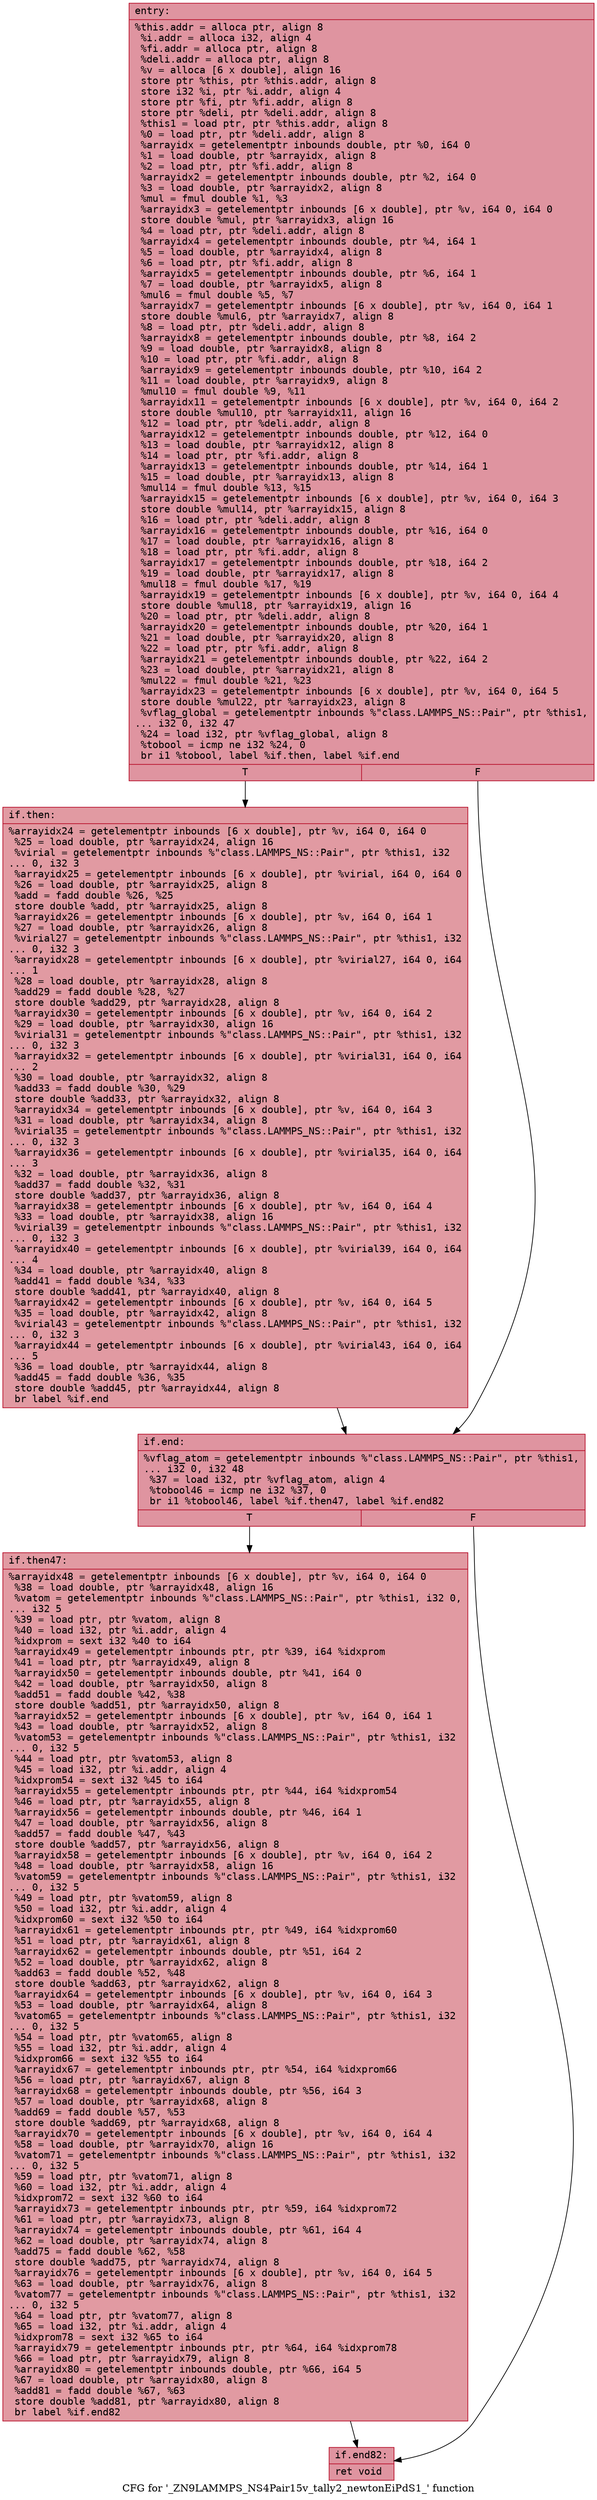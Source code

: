 digraph "CFG for '_ZN9LAMMPS_NS4Pair15v_tally2_newtonEiPdS1_' function" {
	label="CFG for '_ZN9LAMMPS_NS4Pair15v_tally2_newtonEiPdS1_' function";

	Node0x55f573353770 [shape=record,color="#b70d28ff", style=filled, fillcolor="#b70d2870" fontname="Courier",label="{entry:\l|  %this.addr = alloca ptr, align 8\l  %i.addr = alloca i32, align 4\l  %fi.addr = alloca ptr, align 8\l  %deli.addr = alloca ptr, align 8\l  %v = alloca [6 x double], align 16\l  store ptr %this, ptr %this.addr, align 8\l  store i32 %i, ptr %i.addr, align 4\l  store ptr %fi, ptr %fi.addr, align 8\l  store ptr %deli, ptr %deli.addr, align 8\l  %this1 = load ptr, ptr %this.addr, align 8\l  %0 = load ptr, ptr %deli.addr, align 8\l  %arrayidx = getelementptr inbounds double, ptr %0, i64 0\l  %1 = load double, ptr %arrayidx, align 8\l  %2 = load ptr, ptr %fi.addr, align 8\l  %arrayidx2 = getelementptr inbounds double, ptr %2, i64 0\l  %3 = load double, ptr %arrayidx2, align 8\l  %mul = fmul double %1, %3\l  %arrayidx3 = getelementptr inbounds [6 x double], ptr %v, i64 0, i64 0\l  store double %mul, ptr %arrayidx3, align 16\l  %4 = load ptr, ptr %deli.addr, align 8\l  %arrayidx4 = getelementptr inbounds double, ptr %4, i64 1\l  %5 = load double, ptr %arrayidx4, align 8\l  %6 = load ptr, ptr %fi.addr, align 8\l  %arrayidx5 = getelementptr inbounds double, ptr %6, i64 1\l  %7 = load double, ptr %arrayidx5, align 8\l  %mul6 = fmul double %5, %7\l  %arrayidx7 = getelementptr inbounds [6 x double], ptr %v, i64 0, i64 1\l  store double %mul6, ptr %arrayidx7, align 8\l  %8 = load ptr, ptr %deli.addr, align 8\l  %arrayidx8 = getelementptr inbounds double, ptr %8, i64 2\l  %9 = load double, ptr %arrayidx8, align 8\l  %10 = load ptr, ptr %fi.addr, align 8\l  %arrayidx9 = getelementptr inbounds double, ptr %10, i64 2\l  %11 = load double, ptr %arrayidx9, align 8\l  %mul10 = fmul double %9, %11\l  %arrayidx11 = getelementptr inbounds [6 x double], ptr %v, i64 0, i64 2\l  store double %mul10, ptr %arrayidx11, align 16\l  %12 = load ptr, ptr %deli.addr, align 8\l  %arrayidx12 = getelementptr inbounds double, ptr %12, i64 0\l  %13 = load double, ptr %arrayidx12, align 8\l  %14 = load ptr, ptr %fi.addr, align 8\l  %arrayidx13 = getelementptr inbounds double, ptr %14, i64 1\l  %15 = load double, ptr %arrayidx13, align 8\l  %mul14 = fmul double %13, %15\l  %arrayidx15 = getelementptr inbounds [6 x double], ptr %v, i64 0, i64 3\l  store double %mul14, ptr %arrayidx15, align 8\l  %16 = load ptr, ptr %deli.addr, align 8\l  %arrayidx16 = getelementptr inbounds double, ptr %16, i64 0\l  %17 = load double, ptr %arrayidx16, align 8\l  %18 = load ptr, ptr %fi.addr, align 8\l  %arrayidx17 = getelementptr inbounds double, ptr %18, i64 2\l  %19 = load double, ptr %arrayidx17, align 8\l  %mul18 = fmul double %17, %19\l  %arrayidx19 = getelementptr inbounds [6 x double], ptr %v, i64 0, i64 4\l  store double %mul18, ptr %arrayidx19, align 16\l  %20 = load ptr, ptr %deli.addr, align 8\l  %arrayidx20 = getelementptr inbounds double, ptr %20, i64 1\l  %21 = load double, ptr %arrayidx20, align 8\l  %22 = load ptr, ptr %fi.addr, align 8\l  %arrayidx21 = getelementptr inbounds double, ptr %22, i64 2\l  %23 = load double, ptr %arrayidx21, align 8\l  %mul22 = fmul double %21, %23\l  %arrayidx23 = getelementptr inbounds [6 x double], ptr %v, i64 0, i64 5\l  store double %mul22, ptr %arrayidx23, align 8\l  %vflag_global = getelementptr inbounds %\"class.LAMMPS_NS::Pair\", ptr %this1,\l... i32 0, i32 47\l  %24 = load i32, ptr %vflag_global, align 8\l  %tobool = icmp ne i32 %24, 0\l  br i1 %tobool, label %if.then, label %if.end\l|{<s0>T|<s1>F}}"];
	Node0x55f573353770:s0 -> Node0x55f573360dc0[tooltip="entry -> if.then\nProbability 62.50%" ];
	Node0x55f573353770:s1 -> Node0x55f573360e30[tooltip="entry -> if.end\nProbability 37.50%" ];
	Node0x55f573360dc0 [shape=record,color="#b70d28ff", style=filled, fillcolor="#bb1b2c70" fontname="Courier",label="{if.then:\l|  %arrayidx24 = getelementptr inbounds [6 x double], ptr %v, i64 0, i64 0\l  %25 = load double, ptr %arrayidx24, align 16\l  %virial = getelementptr inbounds %\"class.LAMMPS_NS::Pair\", ptr %this1, i32\l... 0, i32 3\l  %arrayidx25 = getelementptr inbounds [6 x double], ptr %virial, i64 0, i64 0\l  %26 = load double, ptr %arrayidx25, align 8\l  %add = fadd double %26, %25\l  store double %add, ptr %arrayidx25, align 8\l  %arrayidx26 = getelementptr inbounds [6 x double], ptr %v, i64 0, i64 1\l  %27 = load double, ptr %arrayidx26, align 8\l  %virial27 = getelementptr inbounds %\"class.LAMMPS_NS::Pair\", ptr %this1, i32\l... 0, i32 3\l  %arrayidx28 = getelementptr inbounds [6 x double], ptr %virial27, i64 0, i64\l... 1\l  %28 = load double, ptr %arrayidx28, align 8\l  %add29 = fadd double %28, %27\l  store double %add29, ptr %arrayidx28, align 8\l  %arrayidx30 = getelementptr inbounds [6 x double], ptr %v, i64 0, i64 2\l  %29 = load double, ptr %arrayidx30, align 16\l  %virial31 = getelementptr inbounds %\"class.LAMMPS_NS::Pair\", ptr %this1, i32\l... 0, i32 3\l  %arrayidx32 = getelementptr inbounds [6 x double], ptr %virial31, i64 0, i64\l... 2\l  %30 = load double, ptr %arrayidx32, align 8\l  %add33 = fadd double %30, %29\l  store double %add33, ptr %arrayidx32, align 8\l  %arrayidx34 = getelementptr inbounds [6 x double], ptr %v, i64 0, i64 3\l  %31 = load double, ptr %arrayidx34, align 8\l  %virial35 = getelementptr inbounds %\"class.LAMMPS_NS::Pair\", ptr %this1, i32\l... 0, i32 3\l  %arrayidx36 = getelementptr inbounds [6 x double], ptr %virial35, i64 0, i64\l... 3\l  %32 = load double, ptr %arrayidx36, align 8\l  %add37 = fadd double %32, %31\l  store double %add37, ptr %arrayidx36, align 8\l  %arrayidx38 = getelementptr inbounds [6 x double], ptr %v, i64 0, i64 4\l  %33 = load double, ptr %arrayidx38, align 16\l  %virial39 = getelementptr inbounds %\"class.LAMMPS_NS::Pair\", ptr %this1, i32\l... 0, i32 3\l  %arrayidx40 = getelementptr inbounds [6 x double], ptr %virial39, i64 0, i64\l... 4\l  %34 = load double, ptr %arrayidx40, align 8\l  %add41 = fadd double %34, %33\l  store double %add41, ptr %arrayidx40, align 8\l  %arrayidx42 = getelementptr inbounds [6 x double], ptr %v, i64 0, i64 5\l  %35 = load double, ptr %arrayidx42, align 8\l  %virial43 = getelementptr inbounds %\"class.LAMMPS_NS::Pair\", ptr %this1, i32\l... 0, i32 3\l  %arrayidx44 = getelementptr inbounds [6 x double], ptr %virial43, i64 0, i64\l... 5\l  %36 = load double, ptr %arrayidx44, align 8\l  %add45 = fadd double %36, %35\l  store double %add45, ptr %arrayidx44, align 8\l  br label %if.end\l}"];
	Node0x55f573360dc0 -> Node0x55f573360e30[tooltip="if.then -> if.end\nProbability 100.00%" ];
	Node0x55f573360e30 [shape=record,color="#b70d28ff", style=filled, fillcolor="#b70d2870" fontname="Courier",label="{if.end:\l|  %vflag_atom = getelementptr inbounds %\"class.LAMMPS_NS::Pair\", ptr %this1,\l... i32 0, i32 48\l  %37 = load i32, ptr %vflag_atom, align 4\l  %tobool46 = icmp ne i32 %37, 0\l  br i1 %tobool46, label %if.then47, label %if.end82\l|{<s0>T|<s1>F}}"];
	Node0x55f573360e30:s0 -> Node0x55f5733633a0[tooltip="if.end -> if.then47\nProbability 62.50%" ];
	Node0x55f573360e30:s1 -> Node0x55f573363420[tooltip="if.end -> if.end82\nProbability 37.50%" ];
	Node0x55f5733633a0 [shape=record,color="#b70d28ff", style=filled, fillcolor="#bb1b2c70" fontname="Courier",label="{if.then47:\l|  %arrayidx48 = getelementptr inbounds [6 x double], ptr %v, i64 0, i64 0\l  %38 = load double, ptr %arrayidx48, align 16\l  %vatom = getelementptr inbounds %\"class.LAMMPS_NS::Pair\", ptr %this1, i32 0,\l... i32 5\l  %39 = load ptr, ptr %vatom, align 8\l  %40 = load i32, ptr %i.addr, align 4\l  %idxprom = sext i32 %40 to i64\l  %arrayidx49 = getelementptr inbounds ptr, ptr %39, i64 %idxprom\l  %41 = load ptr, ptr %arrayidx49, align 8\l  %arrayidx50 = getelementptr inbounds double, ptr %41, i64 0\l  %42 = load double, ptr %arrayidx50, align 8\l  %add51 = fadd double %42, %38\l  store double %add51, ptr %arrayidx50, align 8\l  %arrayidx52 = getelementptr inbounds [6 x double], ptr %v, i64 0, i64 1\l  %43 = load double, ptr %arrayidx52, align 8\l  %vatom53 = getelementptr inbounds %\"class.LAMMPS_NS::Pair\", ptr %this1, i32\l... 0, i32 5\l  %44 = load ptr, ptr %vatom53, align 8\l  %45 = load i32, ptr %i.addr, align 4\l  %idxprom54 = sext i32 %45 to i64\l  %arrayidx55 = getelementptr inbounds ptr, ptr %44, i64 %idxprom54\l  %46 = load ptr, ptr %arrayidx55, align 8\l  %arrayidx56 = getelementptr inbounds double, ptr %46, i64 1\l  %47 = load double, ptr %arrayidx56, align 8\l  %add57 = fadd double %47, %43\l  store double %add57, ptr %arrayidx56, align 8\l  %arrayidx58 = getelementptr inbounds [6 x double], ptr %v, i64 0, i64 2\l  %48 = load double, ptr %arrayidx58, align 16\l  %vatom59 = getelementptr inbounds %\"class.LAMMPS_NS::Pair\", ptr %this1, i32\l... 0, i32 5\l  %49 = load ptr, ptr %vatom59, align 8\l  %50 = load i32, ptr %i.addr, align 4\l  %idxprom60 = sext i32 %50 to i64\l  %arrayidx61 = getelementptr inbounds ptr, ptr %49, i64 %idxprom60\l  %51 = load ptr, ptr %arrayidx61, align 8\l  %arrayidx62 = getelementptr inbounds double, ptr %51, i64 2\l  %52 = load double, ptr %arrayidx62, align 8\l  %add63 = fadd double %52, %48\l  store double %add63, ptr %arrayidx62, align 8\l  %arrayidx64 = getelementptr inbounds [6 x double], ptr %v, i64 0, i64 3\l  %53 = load double, ptr %arrayidx64, align 8\l  %vatom65 = getelementptr inbounds %\"class.LAMMPS_NS::Pair\", ptr %this1, i32\l... 0, i32 5\l  %54 = load ptr, ptr %vatom65, align 8\l  %55 = load i32, ptr %i.addr, align 4\l  %idxprom66 = sext i32 %55 to i64\l  %arrayidx67 = getelementptr inbounds ptr, ptr %54, i64 %idxprom66\l  %56 = load ptr, ptr %arrayidx67, align 8\l  %arrayidx68 = getelementptr inbounds double, ptr %56, i64 3\l  %57 = load double, ptr %arrayidx68, align 8\l  %add69 = fadd double %57, %53\l  store double %add69, ptr %arrayidx68, align 8\l  %arrayidx70 = getelementptr inbounds [6 x double], ptr %v, i64 0, i64 4\l  %58 = load double, ptr %arrayidx70, align 16\l  %vatom71 = getelementptr inbounds %\"class.LAMMPS_NS::Pair\", ptr %this1, i32\l... 0, i32 5\l  %59 = load ptr, ptr %vatom71, align 8\l  %60 = load i32, ptr %i.addr, align 4\l  %idxprom72 = sext i32 %60 to i64\l  %arrayidx73 = getelementptr inbounds ptr, ptr %59, i64 %idxprom72\l  %61 = load ptr, ptr %arrayidx73, align 8\l  %arrayidx74 = getelementptr inbounds double, ptr %61, i64 4\l  %62 = load double, ptr %arrayidx74, align 8\l  %add75 = fadd double %62, %58\l  store double %add75, ptr %arrayidx74, align 8\l  %arrayidx76 = getelementptr inbounds [6 x double], ptr %v, i64 0, i64 5\l  %63 = load double, ptr %arrayidx76, align 8\l  %vatom77 = getelementptr inbounds %\"class.LAMMPS_NS::Pair\", ptr %this1, i32\l... 0, i32 5\l  %64 = load ptr, ptr %vatom77, align 8\l  %65 = load i32, ptr %i.addr, align 4\l  %idxprom78 = sext i32 %65 to i64\l  %arrayidx79 = getelementptr inbounds ptr, ptr %64, i64 %idxprom78\l  %66 = load ptr, ptr %arrayidx79, align 8\l  %arrayidx80 = getelementptr inbounds double, ptr %66, i64 5\l  %67 = load double, ptr %arrayidx80, align 8\l  %add81 = fadd double %67, %63\l  store double %add81, ptr %arrayidx80, align 8\l  br label %if.end82\l}"];
	Node0x55f5733633a0 -> Node0x55f573363420[tooltip="if.then47 -> if.end82\nProbability 100.00%" ];
	Node0x55f573363420 [shape=record,color="#b70d28ff", style=filled, fillcolor="#b70d2870" fontname="Courier",label="{if.end82:\l|  ret void\l}"];
}
